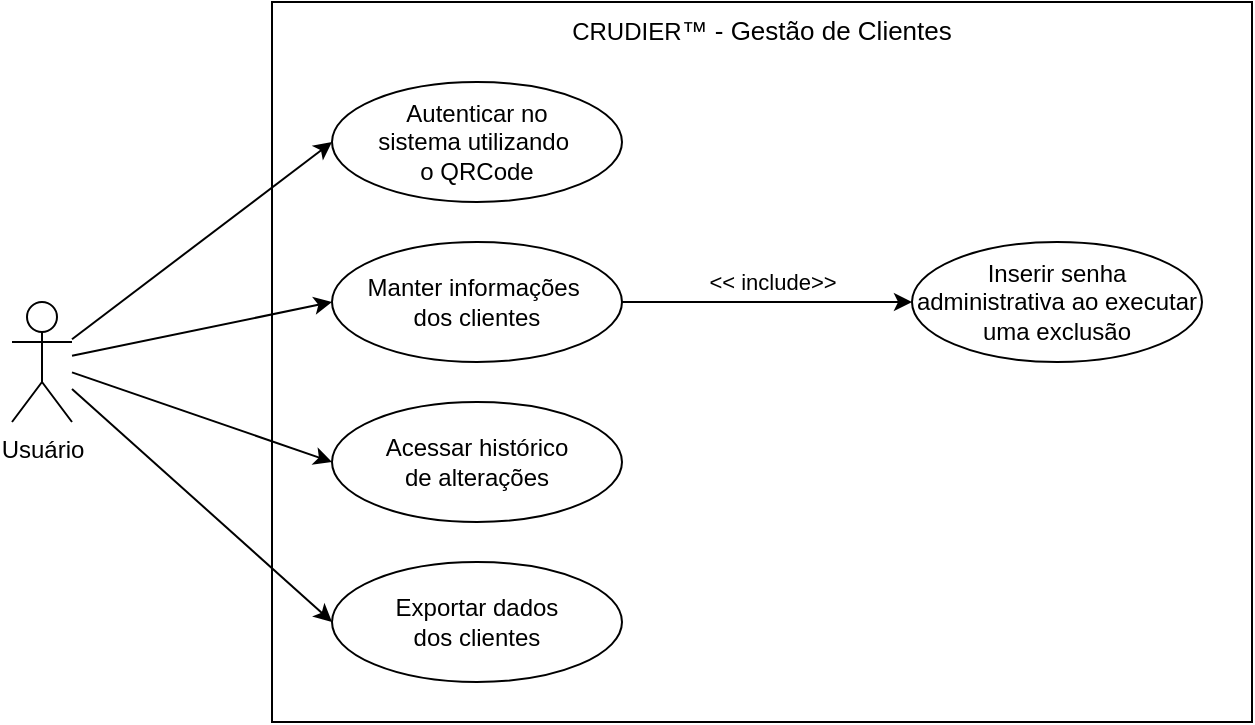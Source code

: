 <mxfile version="26.2.6">
  <diagram name="Page-1" id="5UBKW4op1lCRrEo47qOw">
    <mxGraphModel dx="613" dy="363" grid="1" gridSize="10" guides="1" tooltips="1" connect="1" arrows="1" fold="1" page="1" pageScale="1" pageWidth="850" pageHeight="1100" math="0" shadow="0">
      <root>
        <mxCell id="0" />
        <mxCell id="1" parent="0" />
        <mxCell id="FbjJ07lTMPpQPkqSLfpy-14" value="CRUDIER&lt;span style=&quot;font-size: 13px; text-align: left;&quot;&gt;&lt;font style=&quot;color: rgb(0, 0, 0);&quot;&gt;™ - Gestão de Clientes&lt;/font&gt;&lt;/span&gt;" style="rounded=0;whiteSpace=wrap;html=1;fillColor=none;verticalAlign=top;" vertex="1" parent="1">
          <mxGeometry x="250" y="210" width="490" height="360" as="geometry" />
        </mxCell>
        <mxCell id="FbjJ07lTMPpQPkqSLfpy-3" value="" style="rounded=0;orthogonalLoop=1;jettySize=auto;html=1;entryX=0;entryY=0.5;entryDx=0;entryDy=0;" edge="1" parent="1" source="FbjJ07lTMPpQPkqSLfpy-1" target="FbjJ07lTMPpQPkqSLfpy-2">
          <mxGeometry relative="1" as="geometry" />
        </mxCell>
        <mxCell id="FbjJ07lTMPpQPkqSLfpy-6" style="rounded=0;orthogonalLoop=1;jettySize=auto;html=1;entryX=0;entryY=0.5;entryDx=0;entryDy=0;" edge="1" parent="1" source="FbjJ07lTMPpQPkqSLfpy-1" target="FbjJ07lTMPpQPkqSLfpy-5">
          <mxGeometry relative="1" as="geometry" />
        </mxCell>
        <mxCell id="FbjJ07lTMPpQPkqSLfpy-8" style="rounded=0;orthogonalLoop=1;jettySize=auto;html=1;entryX=0;entryY=0.5;entryDx=0;entryDy=0;" edge="1" parent="1" source="FbjJ07lTMPpQPkqSLfpy-1" target="FbjJ07lTMPpQPkqSLfpy-7">
          <mxGeometry relative="1" as="geometry" />
        </mxCell>
        <mxCell id="FbjJ07lTMPpQPkqSLfpy-13" style="rounded=0;orthogonalLoop=1;jettySize=auto;html=1;entryX=0;entryY=0.5;entryDx=0;entryDy=0;" edge="1" parent="1" source="FbjJ07lTMPpQPkqSLfpy-1" target="FbjJ07lTMPpQPkqSLfpy-12">
          <mxGeometry relative="1" as="geometry" />
        </mxCell>
        <mxCell id="FbjJ07lTMPpQPkqSLfpy-1" value="Usuário" style="shape=umlActor;verticalLabelPosition=bottom;verticalAlign=top;html=1;outlineConnect=0;" vertex="1" parent="1">
          <mxGeometry x="120" y="360" width="30" height="60" as="geometry" />
        </mxCell>
        <mxCell id="FbjJ07lTMPpQPkqSLfpy-2" value="Autenticar no&lt;div&gt;sistema utilizando&amp;nbsp;&lt;/div&gt;&lt;div&gt;o QRCode&lt;/div&gt;" style="ellipse;whiteSpace=wrap;html=1;verticalAlign=middle;" vertex="1" parent="1">
          <mxGeometry x="280" y="250" width="145" height="60" as="geometry" />
        </mxCell>
        <mxCell id="FbjJ07lTMPpQPkqSLfpy-5" value="Exportar dados&lt;div&gt;dos clientes&lt;/div&gt;" style="ellipse;whiteSpace=wrap;html=1;verticalAlign=middle;" vertex="1" parent="1">
          <mxGeometry x="280" y="490" width="145" height="60" as="geometry" />
        </mxCell>
        <mxCell id="FbjJ07lTMPpQPkqSLfpy-10" value="" style="rounded=0;orthogonalLoop=1;jettySize=auto;html=1;exitX=1;exitY=0.5;exitDx=0;exitDy=0;" edge="1" parent="1" source="FbjJ07lTMPpQPkqSLfpy-12" target="FbjJ07lTMPpQPkqSLfpy-9">
          <mxGeometry relative="1" as="geometry" />
        </mxCell>
        <mxCell id="FbjJ07lTMPpQPkqSLfpy-11" value="&amp;lt;&amp;lt; include&amp;gt;&amp;gt;" style="edgeLabel;html=1;align=center;verticalAlign=middle;resizable=0;points=[];rotation=0;" vertex="1" connectable="0" parent="FbjJ07lTMPpQPkqSLfpy-10">
          <mxGeometry x="0.35" y="1" relative="1" as="geometry">
            <mxPoint x="-23" y="-9" as="offset" />
          </mxGeometry>
        </mxCell>
        <mxCell id="FbjJ07lTMPpQPkqSLfpy-7" value="Acessar histórico&lt;div&gt;de alterações&lt;/div&gt;" style="ellipse;whiteSpace=wrap;html=1;verticalAlign=middle;" vertex="1" parent="1">
          <mxGeometry x="280" y="410" width="145" height="60" as="geometry" />
        </mxCell>
        <mxCell id="FbjJ07lTMPpQPkqSLfpy-9" value="Inserir senha administrativa ao executar uma exclusão" style="ellipse;whiteSpace=wrap;html=1;verticalAlign=middle;" vertex="1" parent="1">
          <mxGeometry x="570" y="330" width="145" height="60" as="geometry" />
        </mxCell>
        <mxCell id="FbjJ07lTMPpQPkqSLfpy-12" value="Manter informações&amp;nbsp;&lt;div&gt;dos clientes&lt;/div&gt;" style="ellipse;whiteSpace=wrap;html=1;verticalAlign=middle;align=center;" vertex="1" parent="1">
          <mxGeometry x="280" y="330" width="145" height="60" as="geometry" />
        </mxCell>
      </root>
    </mxGraphModel>
  </diagram>
</mxfile>
